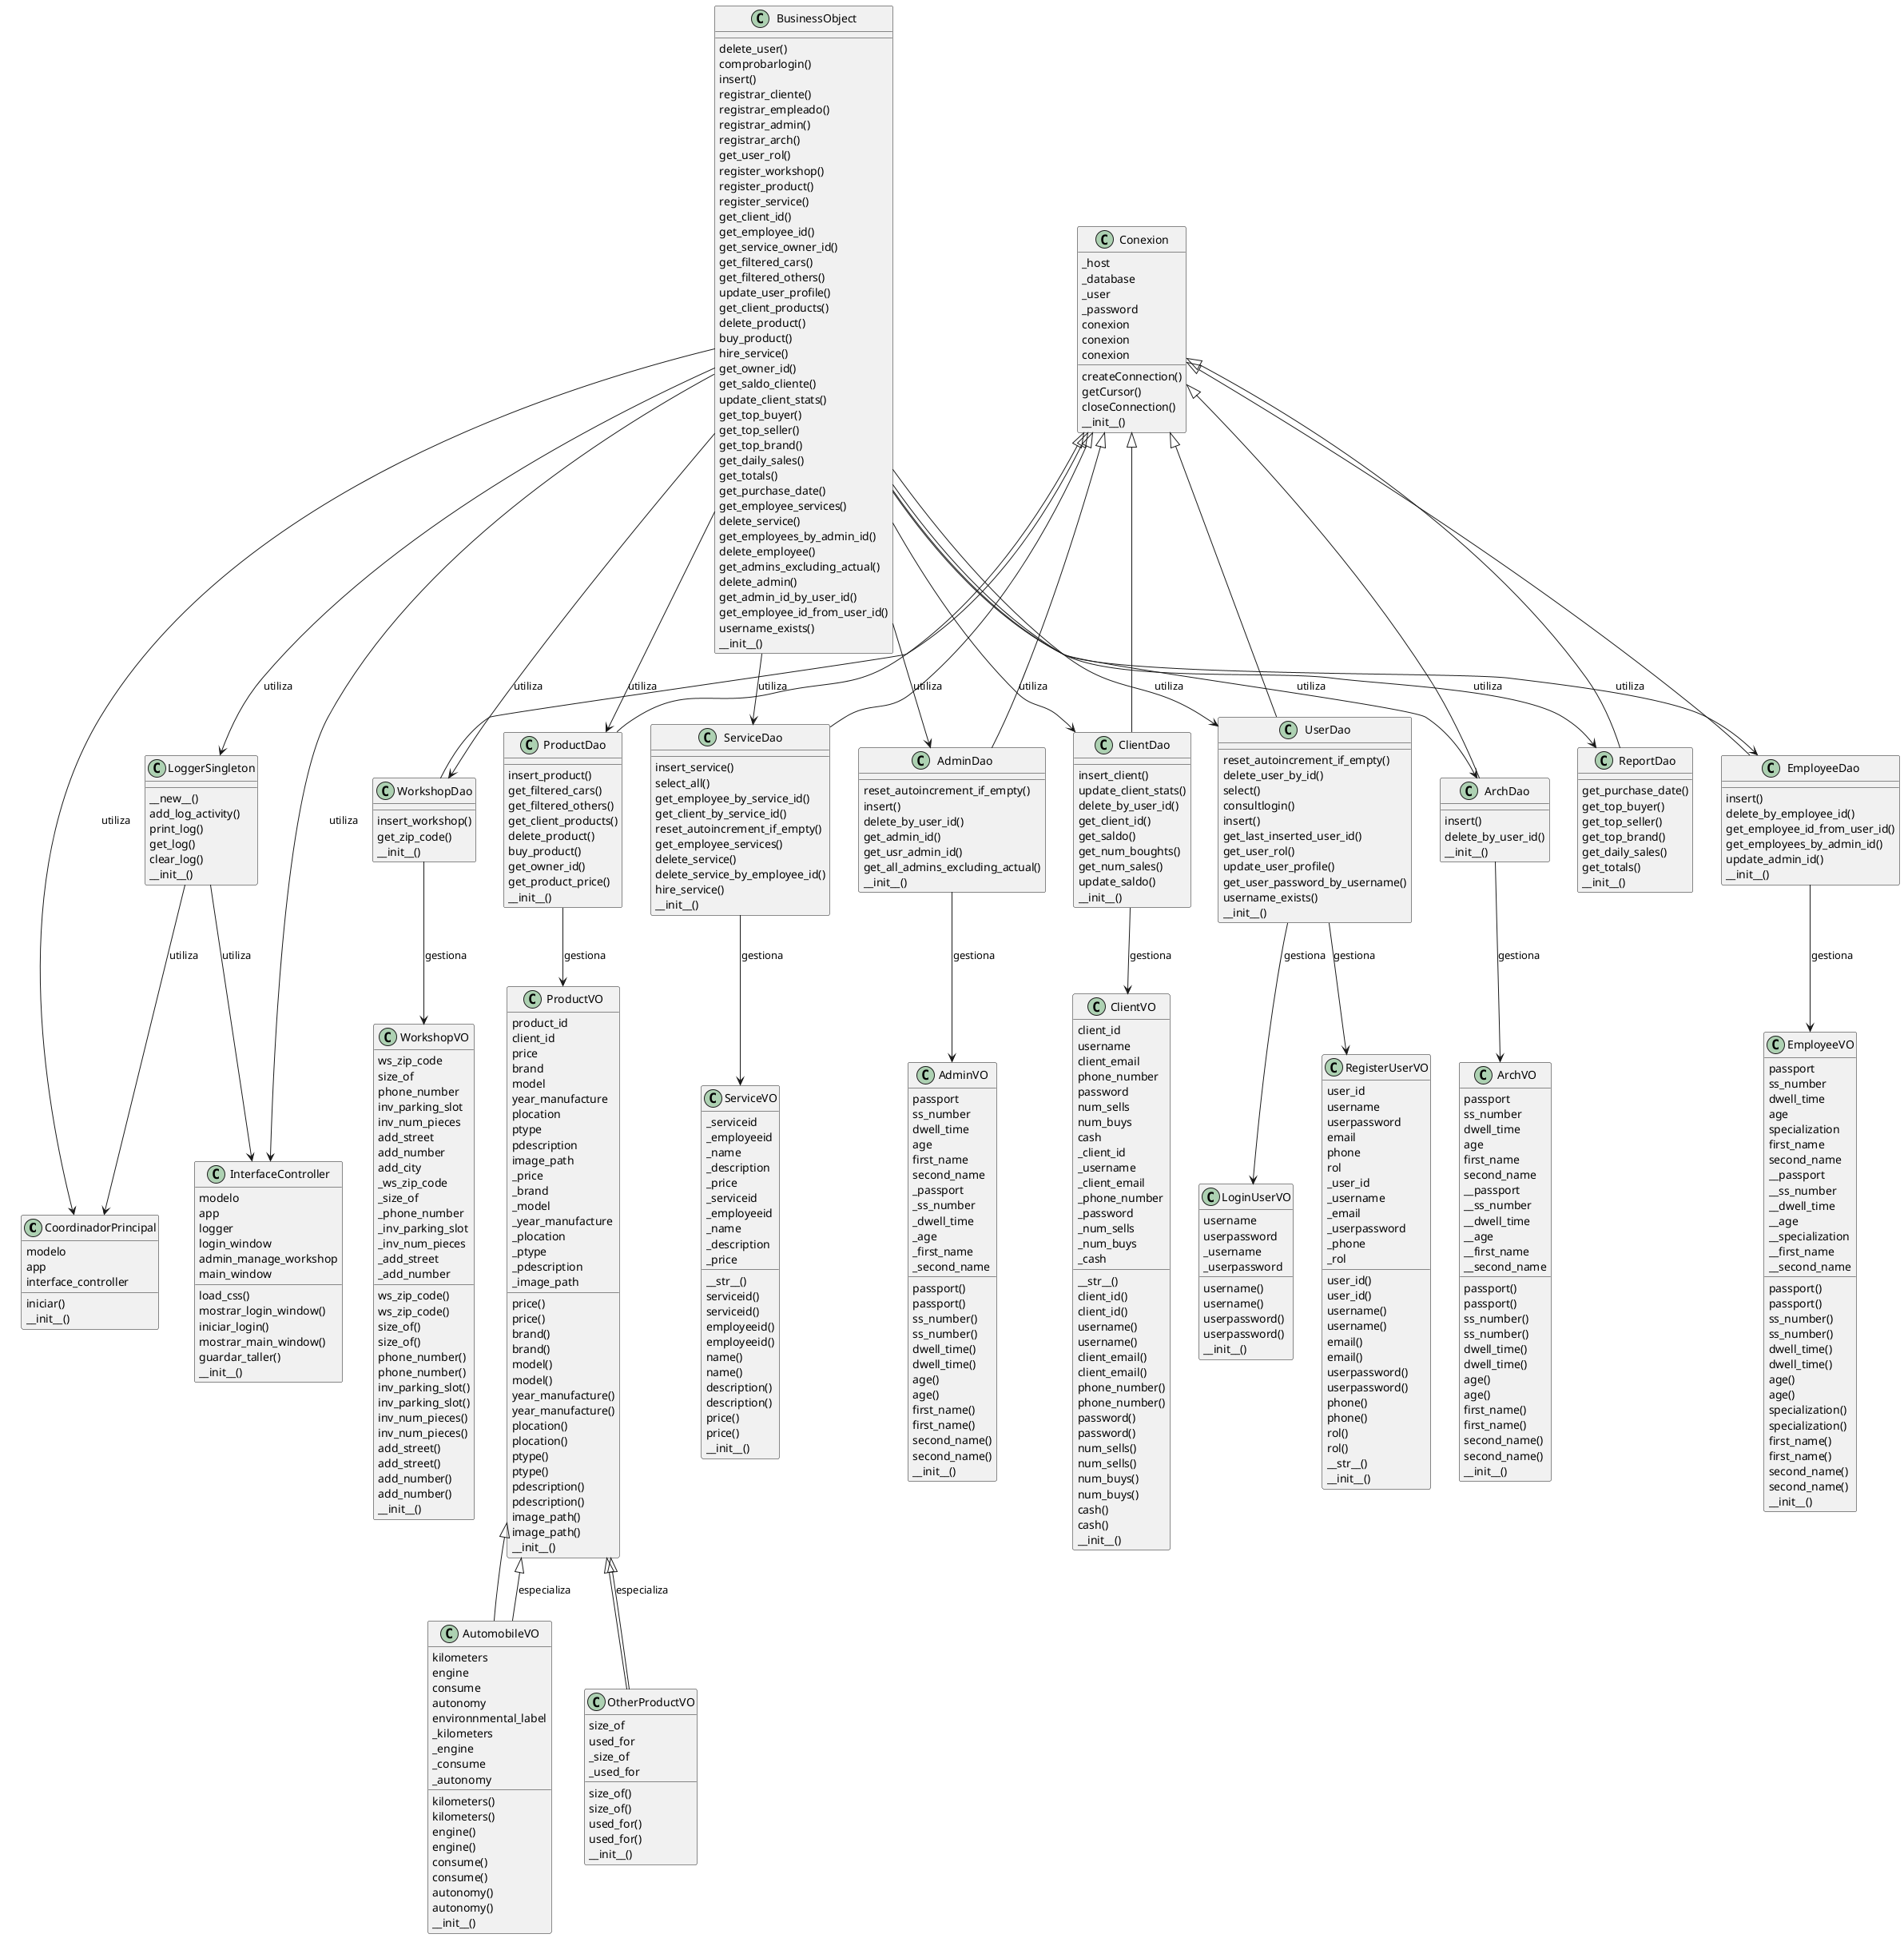 @startuml diagrama_clases_dominio
class CoordinadorPrincipal {
    iniciar()
        modelo
    app
    interface_controller
    __init__()
}

class InterfaceController {
    load_css()
    mostrar_login_window()
    iniciar_login()
    mostrar_main_window()
    guardar_taller()
        modelo
    app
    logger
    login_window
    admin_manage_workshop
    main_window
    __init__()
}

class Conexion {
    createConnection()
    getCursor()
    closeConnection()
        _host
    _database
    _user
    _password
    conexion
    conexion
    conexion
    __init__()
}

class AdminDao {
    reset_autoincrement_if_empty()
    insert()
    delete_by_user_id()
    get_admin_id()
    get_usr_admin_id()
    get_all_admins_excluding_actual()
        __init__()
}
Conexion <|-- AdminDao

class ArchDao {
    insert()
    delete_by_user_id()
        __init__()
}
Conexion <|-- ArchDao

class ClientDao {
    insert_client()
    update_client_stats()
    delete_by_user_id()
    get_client_id()
    get_saldo()
    get_num_boughts()
    get_num_sales()
    update_saldo()
        __init__()
}
Conexion <|-- ClientDao

class EmployeeDao {
    insert()
    delete_by_employee_id()
    get_employee_id_from_user_id()
    get_employees_by_admin_id()
    update_admin_id()
        __init__()
}
Conexion <|-- EmployeeDao

class ProductDao {
    insert_product()
    get_filtered_cars()
    get_filtered_others()
    get_client_products()
    delete_product()
    buy_product()
    get_owner_id()
    get_product_price()
        __init__()
}
Conexion <|-- ProductDao

class ReportDao {
    get_purchase_date()
    get_top_buyer()
    get_top_seller()
    get_top_brand()
    get_daily_sales()
    get_totals()
        __init__()
}
Conexion <|-- ReportDao

class ServiceDao {
    insert_service()
    select_all()
    get_employee_by_service_id()
    get_client_by_service_id()
    reset_autoincrement_if_empty()
    get_employee_services()
    delete_service()
    delete_service_by_employee_id()
    hire_service()
        __init__()
}
Conexion <|-- ServiceDao

class UserDao {
    reset_autoincrement_if_empty()
    delete_user_by_id()
    select()
    consultlogin()
    insert()
    get_last_inserted_user_id()
    get_user_rol()
    update_user_profile()
    get_user_password_by_username()
    username_exists()
        __init__()
}
Conexion <|-- UserDao

class WorkshopDao {
    insert_workshop()
    get_zip_code()
        __init__()
}
Conexion <|-- WorkshopDao

class AdminVO {
    passport()
    passport()
    ss_number()
    ss_number()
    dwell_time()
    dwell_time()
    age()
    age()
    first_name()
    first_name()
    second_name()
    second_name()
        passport
    ss_number
    dwell_time
    age
    first_name
    second_name
    _passport
    _ss_number
    _dwell_time
    _age
    _first_name
    _second_name
    __init__()
}

class ArchVO {
    passport()
    passport()
    ss_number()
    ss_number()
    dwell_time()
    dwell_time()
    age()
    age()
    first_name()
    first_name()
    second_name()
    second_name()
        passport
    ss_number
    dwell_time
    age
    first_name
    second_name
    __passport
    __ss_number
    __dwell_time
    __age
    __first_name
    __second_name
    __init__()
}

class AutomobileVO {
    kilometers()
    kilometers()
    engine()
    engine()
    consume()
    consume()
    autonomy()
    autonomy()
        kilometers
    engine
    consume
    autonomy
    environnmental_label
    _kilometers
    _engine
    _consume
    _autonomy
    __init__()
}
ProductVO <|-- AutomobileVO

class ClientVO {
    __str__()
    client_id()
    client_id()
    username()
    username()
    client_email()
    client_email()
    phone_number()
    phone_number()
    password()
    password()
    num_sells()
    num_sells()
    num_buys()
    num_buys()
    cash()
    cash()
        client_id
    username
    client_email
    phone_number
    password
    num_sells
    num_buys
    cash
    _client_id
    _username
    _client_email
    _phone_number
    _password
    _num_sells
    _num_buys
    _cash
    __init__()
}

class EmployeeVO {
    passport()
    passport()
    ss_number()
    ss_number()
    dwell_time()
    dwell_time()
    age()
    age()
    specialization()
    specialization()
    first_name()
    first_name()
    second_name()
    second_name()
        passport
    ss_number
    dwell_time
    age
    specialization
    first_name
    second_name
    __passport
    __ss_number
    __dwell_time
    __age
    __specialization
    __first_name
    __second_name
    __init__()
}

class LoginUserVO {
    username()
    username()
    userpassword()
    userpassword()
        username
    userpassword
    _username
    _userpassword
    __init__()
}

class OtherProductVO {
    size_of()
    size_of()
    used_for()
    used_for()
        size_of
    used_for
    _size_of
    _used_for
    __init__()
}
ProductVO <|-- OtherProductVO

class ProductVO {
    price()
    price()
    brand()
    brand()
    model()
    model()
    year_manufacture()
    year_manufacture()
    plocation()
    plocation()
    ptype()
    ptype()
    pdescription()
    pdescription()
    image_path()
    image_path()
        product_id
    client_id
    price
    brand
    model
    year_manufacture
    plocation
    ptype
    pdescription
    image_path
    _price
    _brand
    _model
    _year_manufacture
    _plocation
    _ptype
    _pdescription
    _image_path
    __init__()
}

class RegisterUserVO {
    user_id()
    user_id()
    username()
    username()
    email()
    email()
    userpassword()
    userpassword()
    phone()
    phone()
    rol()
    rol()
    __str__()
        user_id
    username
    userpassword
    email
    phone
    rol
    _user_id
    _username
    _email
    _userpassword
    _phone
    _rol
    __init__()
}

class ServiceVO {
    __str__()
    serviceid()
    serviceid()
    employeeid()
    employeeid()
    name()
    name()
    description()
    description()
    price()
    price()
        _serviceid
    _employeeid
    _name
    _description
    _price
    _serviceid
    _employeeid
    _name
    _description
    _price
    __init__()
}

class WorkshopVO {
    ws_zip_code()
    ws_zip_code()
    size_of()
    size_of()
    phone_number()
    phone_number()
    inv_parking_slot()
    inv_parking_slot()
    inv_num_pieces()
    inv_num_pieces()
    add_street()
    add_street()
    add_number()
    add_number()
        ws_zip_code
    size_of
    phone_number
    inv_parking_slot
    inv_num_pieces
    add_street
    add_number
    add_city
    _ws_zip_code
    _size_of
    _phone_number
    _inv_parking_slot
    _inv_num_pieces
    _add_street
    _add_number
    __init__()
}

class BusinessObject {
    delete_user()
    comprobarlogin()
    insert()
    registrar_cliente()
    registrar_empleado()
    registrar_admin()
    registrar_arch()
    get_user_rol()
    register_workshop()
    register_product()
    register_service()
    get_client_id()
    get_employee_id()
    get_service_owner_id()
    get_filtered_cars()
    get_filtered_others()
    update_user_profile()
    get_client_products()
    delete_product()
    buy_product()
    hire_service()
    get_owner_id()
    get_saldo_cliente()
    update_client_stats()
    get_top_buyer()
    get_top_seller()
    get_top_brand()
    get_daily_sales()
    get_totals()
    get_purchase_date()
    get_employee_services()
    delete_service()
    get_employees_by_admin_id()
    delete_employee()
    get_admins_excluding_actual()
    delete_admin()
    get_admin_id_by_user_id()
    get_employee_id_from_user_id()
    username_exists()
        __init__()
}

class LoggerSingleton {
    __new__()
    add_log_activity()
    print_log()
    get_log()
    clear_log()
        __init__()
}

AdminDao --> AdminVO : gestiona
ArchDao --> ArchVO : gestiona
ClientDao --> ClientVO : gestiona
EmployeeDao --> EmployeeVO : gestiona
ProductDao --> ProductVO : gestiona
ServiceDao --> ServiceVO : gestiona
UserDao --> RegisterUserVO : gestiona
UserDao --> LoginUserVO : gestiona
WorkshopDao --> WorkshopVO : gestiona
ProductVO <|-- AutomobileVO : especializa
ProductVO <|-- OtherProductVO : especializa
BusinessObject --> CoordinadorPrincipal : utiliza
BusinessObject --> InterfaceController : utiliza
BusinessObject --> AdminDao : utiliza
BusinessObject --> ArchDao : utiliza
BusinessObject --> ClientDao : utiliza
BusinessObject --> EmployeeDao : utiliza
BusinessObject --> ProductDao : utiliza
BusinessObject --> ServiceDao : utiliza
BusinessObject --> ReportDao : utiliza
BusinessObject --> UserDao : utiliza
BusinessObject --> WorkshopDao : utiliza
BusinessObject --> LoggerSingleton : utiliza
LoggerSingleton --> InterfaceController : utiliza
LoggerSingleton --> CoordinadorPrincipal : utiliza

@enduml

